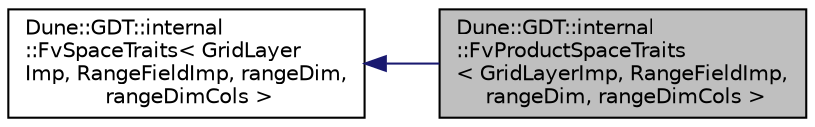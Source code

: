 digraph "Dune::GDT::internal::FvProductSpaceTraits&lt; GridLayerImp, RangeFieldImp, rangeDim, rangeDimCols &gt;"
{
  edge [fontname="Helvetica",fontsize="10",labelfontname="Helvetica",labelfontsize="10"];
  node [fontname="Helvetica",fontsize="10",shape=record];
  rankdir="LR";
  Node0 [label="Dune::GDT::internal\l::FvProductSpaceTraits\l\< GridLayerImp, RangeFieldImp,\l rangeDim, rangeDimCols \>",height=0.2,width=0.4,color="black", fillcolor="grey75", style="filled", fontcolor="black"];
  Node1 -> Node0 [dir="back",color="midnightblue",fontsize="10",style="solid",fontname="Helvetica"];
  Node1 [label="Dune::GDT::internal\l::FvSpaceTraits\< GridLayer\lImp, RangeFieldImp, rangeDim,\l rangeDimCols \>",height=0.2,width=0.4,color="black", fillcolor="white", style="filled",URL="$a02632.html",tooltip="Traits class for FvSpace. "];
}
